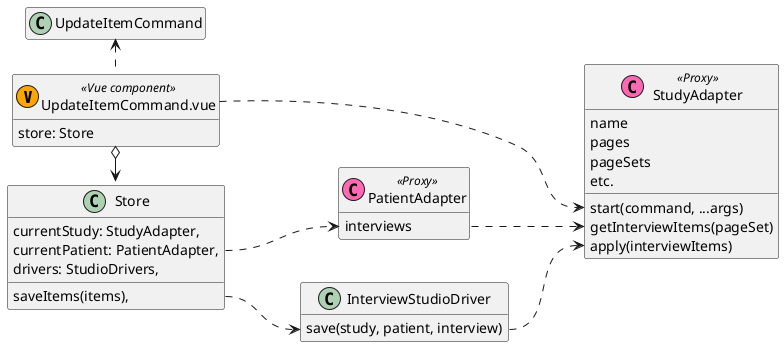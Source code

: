@startuml command
class VueComponent as "UpdateItemCommand.vue" << (V, Orange) Vue component >> {
  store: Store
}

class Store {
  currentStudy: StudyAdapter,
  currentPatient: PatientAdapter,
  drivers: StudioDrivers,
  saveItems(items),
}

class StudyAdapter <<(C, HotPink) Proxy>> {
  name
  pages
  pageSets
  etc.
  start(command, ...args)
  getInterviewItems(pageSet)
  apply(interviewItems)
}

class InterviewStudioDriver {
  save(study, patient, interview)
}

class UpdateItemCommand {
}

class PatientAdapter <<(C, HotPink) Proxy>> {
  interviews
}

left to right direction
VueComponent .l.> UpdateItemCommand
VueComponent ..> StudyAdapter::start
VueComponent o-> Store
Store::saveItems ..> InterviewStudioDriver::save
Store::currentPatient ..> PatientAdapter::interviews
PatientAdapter::interviews ..> StudyAdapter::getInterviewItems
InterviewStudioDriver::save ..> StudyAdapter::apply
hide members
show Store members
show VueComponent fields
show StudyAdapter members
show InterviewStudioDriver methods
show PatientAdapter fields
@enduml
